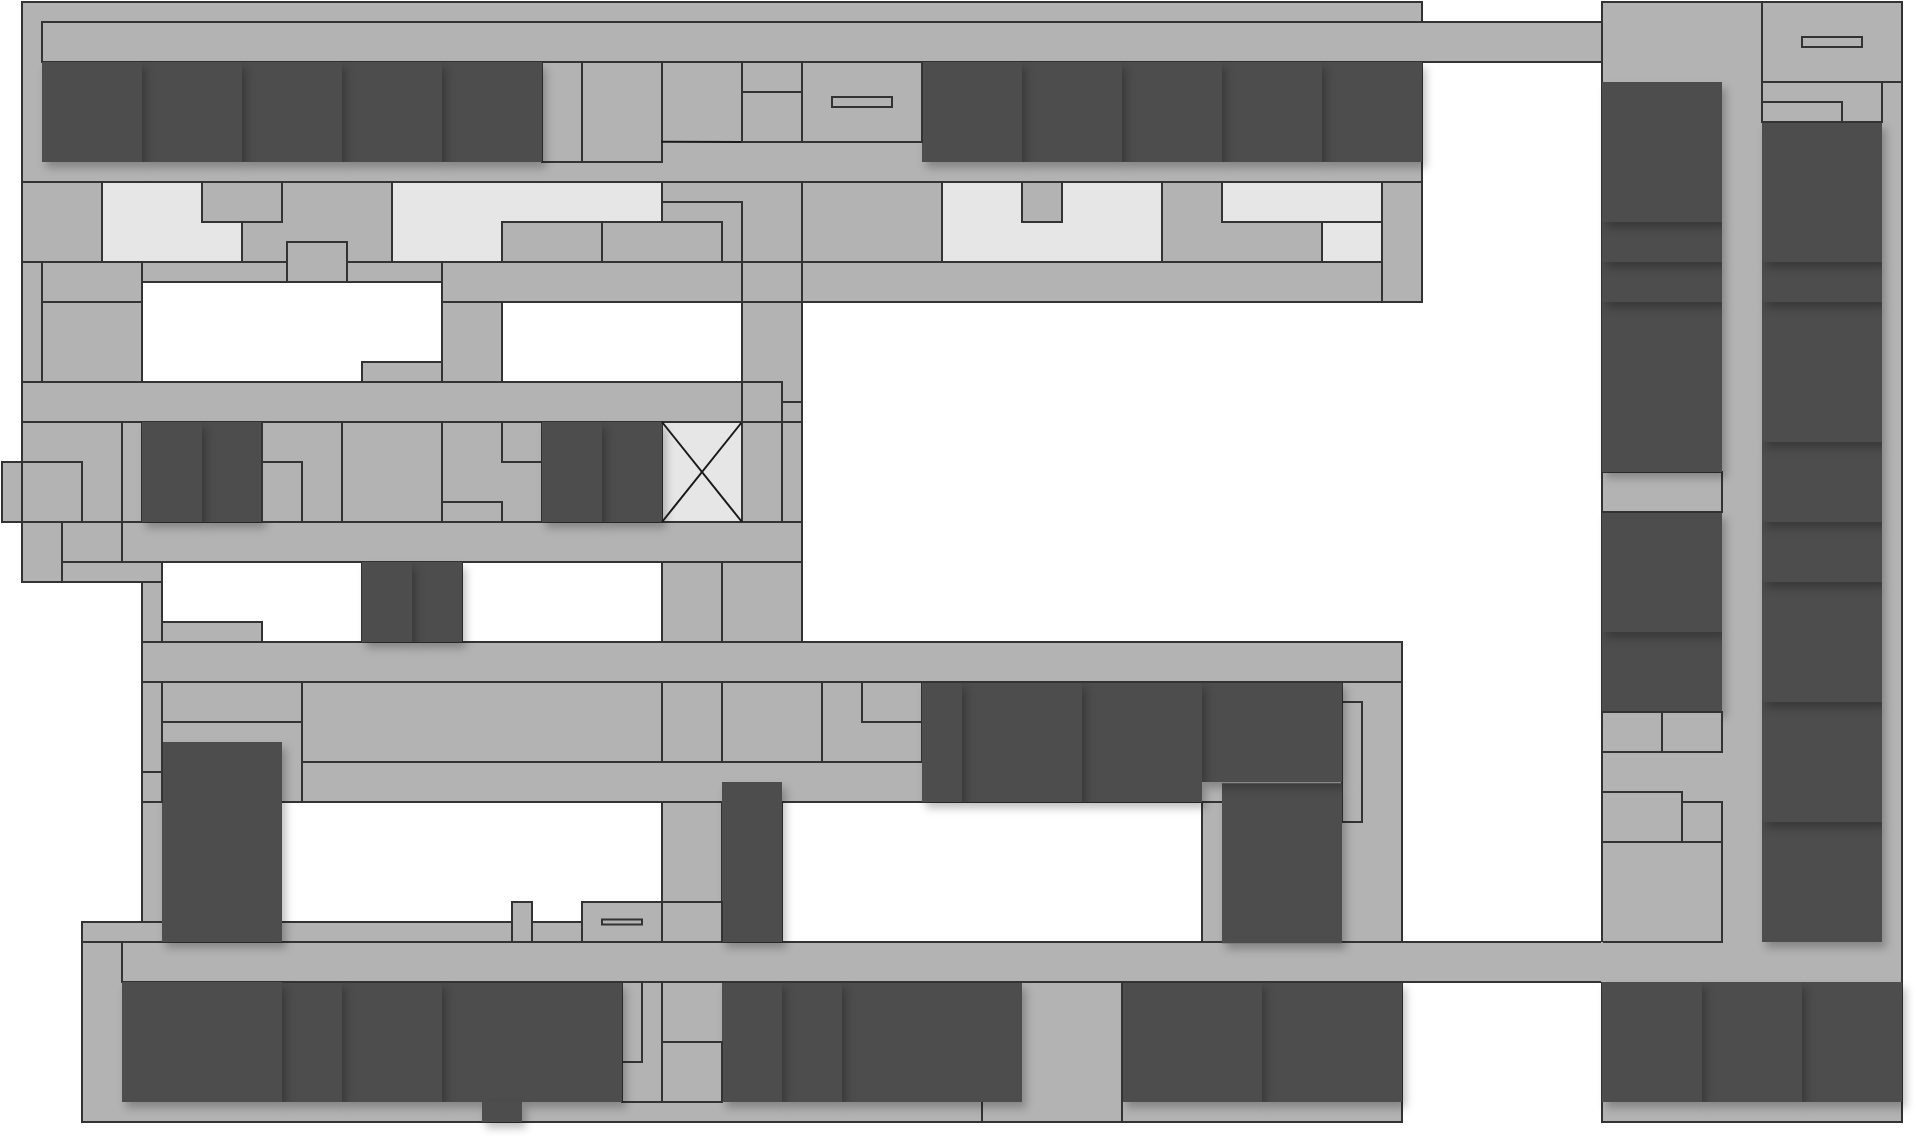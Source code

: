 <mxfile>
    <diagram name="Page-1" id="YVVdXwciX_kCXgLM4vlG">
        <mxGraphModel dx="1302" dy="315" grid="1" gridSize="10" guides="1" tooltips="1" connect="1" arrows="1" fold="1" page="1" pageScale="1" pageWidth="850" pageHeight="1100" background="#ffffff" math="0" shadow="0">
            <root>
                <mxCell id="0"/>
                <mxCell id="1" parent="0"/>
                <mxCell id="36" value="" style="rounded=0;whiteSpace=wrap;html=1;strokeColor=#333333;fillColor=#B3B3B3;" vertex="1" parent="1">
                    <mxGeometry x="160" y="750" width="100" height="130" as="geometry"/>
                </mxCell>
                <mxCell id="23" value="" style="rounded=0;whiteSpace=wrap;html=1;strokeColor=#333333;fillColor=#B3B3B3;" vertex="1" parent="1">
                    <mxGeometry x="-370" y="810" width="60" height="61.25" as="geometry"/>
                </mxCell>
                <mxCell id="3TpX2DsgrMbCzZT64vuU-1" value="" style="rounded=0;whiteSpace=wrap;html=1;strokeColor=#333333;fillColor=#B3B3B3;" parent="1" vertex="1">
                    <mxGeometry x="360" y="410" width="150" height="560" as="geometry"/>
                </mxCell>
                <mxCell id="3TpX2DsgrMbCzZT64vuU-4" value="" style="rounded=0;whiteSpace=wrap;html=1;fillColor=#4D4D4D;strokeColor=none;shadow=1;" parent="1" vertex="1">
                    <mxGeometry x="360" y="725" width="60" height="40" as="geometry"/>
                </mxCell>
                <mxCell id="3TpX2DsgrMbCzZT64vuU-5" value="" style="rounded=0;whiteSpace=wrap;html=1;fillColor=#4D4D4D;strokeColor=none;shadow=1;" parent="1" vertex="1">
                    <mxGeometry x="440" y="820" width="60" height="60" as="geometry"/>
                </mxCell>
                <mxCell id="3TpX2DsgrMbCzZT64vuU-7" value="" style="rounded=0;whiteSpace=wrap;html=1;strokeColor=#333333;fillColor=#B3B3B3;" parent="1" vertex="1">
                    <mxGeometry x="360" y="830" width="60" height="50" as="geometry"/>
                </mxCell>
                <mxCell id="3TpX2DsgrMbCzZT64vuU-8" value="" style="rounded=0;whiteSpace=wrap;html=1;strokeColor=#333333;fillColor=#B3B3B3;" parent="1" vertex="1">
                    <mxGeometry x="360" y="805" width="40" height="25" as="geometry"/>
                </mxCell>
                <mxCell id="3TpX2DsgrMbCzZT64vuU-9" value="" style="rounded=0;whiteSpace=wrap;html=1;strokeColor=#333333;fillColor=#B3B3B3;" parent="1" vertex="1">
                    <mxGeometry x="400" y="810" width="20" height="20" as="geometry"/>
                </mxCell>
                <mxCell id="3TpX2DsgrMbCzZT64vuU-11" value="" style="rounded=0;whiteSpace=wrap;html=1;fillColor=#4D4D4D;strokeColor=none;shadow=1;" parent="1" vertex="1">
                    <mxGeometry x="440" y="760" width="60" height="60" as="geometry"/>
                </mxCell>
                <mxCell id="3TpX2DsgrMbCzZT64vuU-12" value="" style="rounded=0;whiteSpace=wrap;html=1;strokeColor=#333333;fillColor=#B3B3B3;" parent="1" vertex="1">
                    <mxGeometry x="360" y="765" width="30" height="20" as="geometry"/>
                </mxCell>
                <mxCell id="3TpX2DsgrMbCzZT64vuU-13" value="" style="rounded=0;whiteSpace=wrap;html=1;strokeColor=#333333;fillColor=#B3B3B3;" parent="1" vertex="1">
                    <mxGeometry x="390" y="765" width="30" height="20" as="geometry"/>
                </mxCell>
                <mxCell id="3TpX2DsgrMbCzZT64vuU-14" value="" style="rounded=0;whiteSpace=wrap;html=1;fillColor=#4D4D4D;strokeColor=none;shadow=1;" parent="1" vertex="1">
                    <mxGeometry x="440" y="700" width="60" height="60" as="geometry"/>
                </mxCell>
                <mxCell id="3TpX2DsgrMbCzZT64vuU-15" value="" style="rounded=0;whiteSpace=wrap;html=1;fillColor=#4D4D4D;strokeColor=none;shadow=1;" parent="1" vertex="1">
                    <mxGeometry x="360" y="665" width="60" height="60" as="geometry"/>
                </mxCell>
                <mxCell id="3TpX2DsgrMbCzZT64vuU-17" value="" style="rounded=0;whiteSpace=wrap;html=1;fillColor=#4D4D4D;strokeColor=none;shadow=1;" parent="1" vertex="1">
                    <mxGeometry x="440" y="670" width="60" height="30" as="geometry"/>
                </mxCell>
                <mxCell id="3TpX2DsgrMbCzZT64vuU-19" value="" style="rounded=0;whiteSpace=wrap;html=1;strokeColor=#333333;fillColor=#B3B3B3;" parent="1" vertex="1">
                    <mxGeometry x="360" y="645" width="60" height="20" as="geometry"/>
                </mxCell>
                <mxCell id="3TpX2DsgrMbCzZT64vuU-20" value="" style="rounded=0;whiteSpace=wrap;html=1;fillColor=#4D4D4D;strokeColor=none;shadow=1;" parent="1" vertex="1">
                    <mxGeometry x="440" y="630" width="60" height="40" as="geometry"/>
                </mxCell>
                <mxCell id="3TpX2DsgrMbCzZT64vuU-21" value="" style="rounded=0;whiteSpace=wrap;html=1;fillColor=#4D4D4D;strokeColor=none;shadow=1;" parent="1" vertex="1">
                    <mxGeometry x="360" y="560" width="60" height="85" as="geometry"/>
                </mxCell>
                <mxCell id="3TpX2DsgrMbCzZT64vuU-23" value="" style="rounded=0;whiteSpace=wrap;html=1;fillColor=#4D4D4D;strokeColor=none;shadow=1;" parent="1" vertex="1">
                    <mxGeometry x="360" y="540" width="60" height="20" as="geometry"/>
                </mxCell>
                <mxCell id="3TpX2DsgrMbCzZT64vuU-25" value="" style="rounded=0;whiteSpace=wrap;html=1;fillColor=#4D4D4D;strokeColor=none;shadow=1;" parent="1" vertex="1">
                    <mxGeometry x="360" y="520" width="60" height="20" as="geometry"/>
                </mxCell>
                <mxCell id="3TpX2DsgrMbCzZT64vuU-26" value="" style="rounded=0;whiteSpace=wrap;html=1;fillColor=#4D4D4D;strokeColor=none;shadow=1;direction=south;" parent="1" vertex="1">
                    <mxGeometry x="440" y="560" width="60" height="70" as="geometry"/>
                </mxCell>
                <mxCell id="3TpX2DsgrMbCzZT64vuU-24" value="" style="rounded=0;whiteSpace=wrap;html=1;fillColor=#4D4D4D;strokeColor=none;shadow=1;" parent="1" vertex="1">
                    <mxGeometry x="440" y="540" width="60" height="20" as="geometry"/>
                </mxCell>
                <mxCell id="3TpX2DsgrMbCzZT64vuU-27" value="" style="rounded=0;whiteSpace=wrap;html=1;fillColor=#4D4D4D;strokeColor=none;shadow=1;" parent="1" vertex="1">
                    <mxGeometry x="440" y="470" width="60" height="70" as="geometry"/>
                </mxCell>
                <mxCell id="3TpX2DsgrMbCzZT64vuU-28" value="" style="rounded=0;whiteSpace=wrap;html=1;fillColor=#4D4D4D;strokeColor=none;shadow=1;" parent="1" vertex="1">
                    <mxGeometry x="360" y="450" width="60" height="70" as="geometry"/>
                </mxCell>
                <mxCell id="3TpX2DsgrMbCzZT64vuU-29" value="" style="rounded=0;whiteSpace=wrap;html=1;strokeColor=#333333;fillColor=#B3B3B3;" parent="1" vertex="1">
                    <mxGeometry x="440" y="450" width="60" height="20" as="geometry"/>
                </mxCell>
                <mxCell id="3TpX2DsgrMbCzZT64vuU-30" value="" style="rounded=0;whiteSpace=wrap;html=1;strokeColor=#333333;fillColor=#B3B3B3;" parent="1" vertex="1">
                    <mxGeometry x="440" y="410" width="70" height="40" as="geometry"/>
                </mxCell>
                <mxCell id="3TpX2DsgrMbCzZT64vuU-31" value="" style="rounded=0;whiteSpace=wrap;html=1;strokeColor=#333333;fillColor=#B3B3B3;glass=0;" parent="1" vertex="1">
                    <mxGeometry x="460" y="427.5" width="30" height="5" as="geometry"/>
                </mxCell>
                <mxCell id="3TpX2DsgrMbCzZT64vuU-54" value="" style="rounded=0;whiteSpace=wrap;html=1;strokeColor=#333333;fillColor=#B3B3B3;" parent="1" vertex="1">
                    <mxGeometry x="-110" y="500" width="70" height="15" as="geometry"/>
                </mxCell>
                <mxCell id="3TpX2DsgrMbCzZT64vuU-57" value="" style="rounded=0;whiteSpace=wrap;html=1;strokeColor=#333333;fillColor=#B3B3B3;" parent="1" vertex="1">
                    <mxGeometry x="-70" y="515" width="30" height="155" as="geometry"/>
                </mxCell>
                <mxCell id="3TpX2DsgrMbCzZT64vuU-59" value="" style="rounded=0;whiteSpace=wrap;html=1;strokeColor=#333333;fillColor=#B3B3B3;" parent="1" vertex="1">
                    <mxGeometry x="440" y="460" width="40" height="10" as="geometry"/>
                </mxCell>
                <mxCell id="3TpX2DsgrMbCzZT64vuU-60" value="" style="rounded=0;whiteSpace=wrap;html=1;strokeColor=#333333;fillColor=#B3B3B3;" parent="1" vertex="1">
                    <mxGeometry x="120" y="900" width="140" height="70" as="geometry"/>
                </mxCell>
                <mxCell id="3TpX2DsgrMbCzZT64vuU-61" value="" style="rounded=0;whiteSpace=wrap;html=1;fillColor=#4D4D4D;strokeColor=none;shadow=1;" parent="1" vertex="1">
                    <mxGeometry x="190" y="900" width="70" height="60" as="geometry"/>
                </mxCell>
                <mxCell id="3TpX2DsgrMbCzZT64vuU-62" value="" style="rounded=0;whiteSpace=wrap;html=1;fillColor=#4D4D4D;strokeColor=none;shadow=1;" parent="1" vertex="1">
                    <mxGeometry x="120" y="900" width="70" height="60" as="geometry"/>
                </mxCell>
                <mxCell id="3TpX2DsgrMbCzZT64vuU-63" value="" style="rounded=0;whiteSpace=wrap;html=1;strokeColor=#333333;fillColor=#B3B3B3;" parent="1" vertex="1">
                    <mxGeometry x="50" y="900" width="70" height="70" as="geometry"/>
                </mxCell>
                <mxCell id="3TpX2DsgrMbCzZT64vuU-64" value="" style="rounded=0;whiteSpace=wrap;html=1;strokeColor=#333333;fillColor=#B3B3B3;" parent="1" vertex="1">
                    <mxGeometry x="-400" y="880" width="450" height="90" as="geometry"/>
                </mxCell>
                <mxCell id="3TpX2DsgrMbCzZT64vuU-65" value="" style="rounded=0;whiteSpace=wrap;html=1;fillColor=#4D4D4D;strokeColor=none;shadow=1;" parent="1" vertex="1">
                    <mxGeometry x="-20" y="900" width="90" height="60" as="geometry"/>
                </mxCell>
                <mxCell id="3TpX2DsgrMbCzZT64vuU-66" value="" style="rounded=0;whiteSpace=wrap;html=1;fillColor=#4D4D4D;strokeColor=none;shadow=1;" parent="1" vertex="1">
                    <mxGeometry x="-50" y="900" width="30" height="60" as="geometry"/>
                </mxCell>
                <mxCell id="3TpX2DsgrMbCzZT64vuU-67" value="" style="rounded=0;whiteSpace=wrap;html=1;fillColor=#4D4D4D;strokeColor=none;shadow=1;" parent="1" vertex="1">
                    <mxGeometry x="-80" y="900" width="30" height="60" as="geometry"/>
                </mxCell>
                <mxCell id="3TpX2DsgrMbCzZT64vuU-69" value="" style="rounded=0;whiteSpace=wrap;html=1;strokeColor=#333333;fillColor=#B3B3B3;" parent="1" vertex="1">
                    <mxGeometry x="-130" y="900" width="20" height="60" as="geometry"/>
                </mxCell>
                <mxCell id="3TpX2DsgrMbCzZT64vuU-70" value="" style="rounded=0;whiteSpace=wrap;html=1;strokeColor=#333333;fillColor=#B3B3B3;" parent="1" vertex="1">
                    <mxGeometry x="-130" y="900" width="10" height="40" as="geometry"/>
                </mxCell>
                <mxCell id="3TpX2DsgrMbCzZT64vuU-77" value="" style="rounded=0;whiteSpace=wrap;html=1;fillColor=#4D4D4D;strokeColor=none;shadow=1;" parent="1" vertex="1">
                    <mxGeometry x="-220" y="900" width="90" height="60" as="geometry"/>
                </mxCell>
                <mxCell id="3TpX2DsgrMbCzZT64vuU-78" value="" style="rounded=0;whiteSpace=wrap;html=1;fillColor=#4D4D4D;strokeColor=none;shadow=1;" parent="1" vertex="1">
                    <mxGeometry x="-270" y="900" width="50" height="60" as="geometry"/>
                </mxCell>
                <mxCell id="3TpX2DsgrMbCzZT64vuU-79" value="" style="rounded=0;whiteSpace=wrap;html=1;fillColor=#4D4D4D;strokeColor=none;shadow=1;" parent="1" vertex="1">
                    <mxGeometry x="-300" y="900" width="30" height="60" as="geometry"/>
                </mxCell>
                <mxCell id="3TpX2DsgrMbCzZT64vuU-58" value="" style="rounded=0;whiteSpace=wrap;html=1;strokeColor=#333333;fillColor=#B3B3B3;" parent="1" vertex="1">
                    <mxGeometry x="-380" y="880" width="740" height="20" as="geometry"/>
                </mxCell>
                <mxCell id="3TpX2DsgrMbCzZT64vuU-81" value="" style="endArrow=none;html=1;rounded=0;entryX=1;entryY=0;entryDx=0;entryDy=0;exitX=1;exitY=1;exitDx=0;exitDy=0;strokeColor=#B3B3B3;" parent="1" source="3TpX2DsgrMbCzZT64vuU-58" target="3TpX2DsgrMbCzZT64vuU-58" edge="1">
                    <mxGeometry width="50" height="50" relative="1" as="geometry">
                        <mxPoint x="290" y="960" as="sourcePoint"/>
                        <mxPoint x="340" y="910" as="targetPoint"/>
                    </mxGeometry>
                </mxCell>
                <mxCell id="3TpX2DsgrMbCzZT64vuU-84" value="" style="rounded=0;whiteSpace=wrap;html=1;strokeColor=#333333;fillColor=#B3B3B3;" parent="1" vertex="1">
                    <mxGeometry x="230" y="760" width="10" height="60" as="geometry"/>
                </mxCell>
                <mxCell id="3TpX2DsgrMbCzZT64vuU-85" value="" style="rounded=0;whiteSpace=wrap;html=1;strokeColor=#333333;fillColor=#B3B3B3;" parent="1" vertex="1">
                    <mxGeometry x="-110" y="690" width="30" height="190" as="geometry"/>
                </mxCell>
                <mxCell id="3TpX2DsgrMbCzZT64vuU-87" value="" style="rounded=0;whiteSpace=wrap;html=1;strokeColor=#333333;fillColor=#B3B3B3;" parent="1" vertex="1">
                    <mxGeometry x="-400" y="870" width="250" height="10" as="geometry"/>
                </mxCell>
                <mxCell id="3TpX2DsgrMbCzZT64vuU-88" value="" style="rounded=0;whiteSpace=wrap;html=1;strokeColor=#333333;fillColor=#B3B3B3;" parent="1" vertex="1">
                    <mxGeometry x="-150" y="860" width="40" height="20" as="geometry"/>
                </mxCell>
                <mxCell id="3TpX2DsgrMbCzZT64vuU-89" value="" style="rounded=0;whiteSpace=wrap;html=1;strokeColor=#333333;fillColor=#B3B3B3;" parent="1" vertex="1">
                    <mxGeometry x="-185" y="860" width="10" height="20" as="geometry"/>
                </mxCell>
                <mxCell id="3TpX2DsgrMbCzZT64vuU-91" value="" style="rounded=0;whiteSpace=wrap;html=1;strokeColor=#333333;fillColor=#B3B3B3;" parent="1" vertex="1">
                    <mxGeometry x="-360" y="770" width="70" height="40" as="geometry"/>
                </mxCell>
                <mxCell id="3TpX2DsgrMbCzZT64vuU-90" value="" style="rounded=0;whiteSpace=wrap;html=1;fillColor=#4D4D4D;strokeColor=none;shadow=1;" parent="1" vertex="1">
                    <mxGeometry x="-360" y="780" width="60" height="100" as="geometry"/>
                </mxCell>
                <mxCell id="3TpX2DsgrMbCzZT64vuU-92" value="" style="rounded=0;whiteSpace=wrap;html=1;strokeColor=#333333;fillColor=#B3B3B3;" parent="1" vertex="1">
                    <mxGeometry x="-80" y="810" width="30" height="70" as="geometry"/>
                </mxCell>
                <mxCell id="3TpX2DsgrMbCzZT64vuU-93" value="" style="rounded=0;whiteSpace=wrap;html=1;strokeColor=#333333;fillColor=#B3B3B3;" parent="1" vertex="1">
                    <mxGeometry x="-290" y="790" width="520" height="20" as="geometry"/>
                </mxCell>
                <mxCell id="3TpX2DsgrMbCzZT64vuU-83" value="" style="rounded=0;whiteSpace=wrap;html=1;fillColor=#4D4D4D;strokeColor=none;shadow=1;" parent="1" vertex="1">
                    <mxGeometry x="170" y="800.63" width="60" height="80" as="geometry"/>
                </mxCell>
                <mxCell id="3TpX2DsgrMbCzZT64vuU-94" value="" style="rounded=0;whiteSpace=wrap;html=1;strokeColor=#333333;fillColor=#B3B3B3;" parent="1" vertex="1">
                    <mxGeometry x="-410" y="670" width="370" height="20" as="geometry"/>
                </mxCell>
                <mxCell id="3TpX2DsgrMbCzZT64vuU-95" value="" style="rounded=0;whiteSpace=wrap;html=1;strokeColor=#333333;fillColor=#B3B3B3;" parent="1" vertex="1">
                    <mxGeometry x="20" y="750" width="210" height="40" as="geometry"/>
                </mxCell>
                <mxCell id="3TpX2DsgrMbCzZT64vuU-96" value="" style="rounded=0;whiteSpace=wrap;html=1;strokeColor=#333333;fillColor=#B3B3B3;" parent="1" vertex="1">
                    <mxGeometry x="-370" y="620" width="60" height="50" as="geometry"/>
                </mxCell>
                <mxCell id="3TpX2DsgrMbCzZT64vuU-97" value="" style="rounded=0;whiteSpace=wrap;html=1;strokeColor=#333333;fillColor=#B3B3B3;" parent="1" vertex="1">
                    <mxGeometry x="-380" y="620" width="10" height="50" as="geometry"/>
                </mxCell>
                <mxCell id="3TpX2DsgrMbCzZT64vuU-98" value="" style="rounded=0;whiteSpace=wrap;html=1;strokeColor=#333333;fillColor=#B3B3B3;" parent="1" vertex="1">
                    <mxGeometry x="-260" y="690" width="50" height="50" as="geometry"/>
                </mxCell>
                <mxCell id="3TpX2DsgrMbCzZT64vuU-99" value="" style="rounded=0;whiteSpace=wrap;html=1;strokeColor=#333333;fillColor=#B3B3B3;" parent="1" vertex="1">
                    <mxGeometry x="-170" y="620" width="100" height="50" as="geometry"/>
                </mxCell>
                <mxCell id="3TpX2DsgrMbCzZT64vuU-100" value="" style="rounded=0;whiteSpace=wrap;html=1;strokeColor=#333333;fillColor=#E6E6E6;" parent="1" vertex="1">
                    <mxGeometry x="-110" y="620" width="40" height="50" as="geometry"/>
                </mxCell>
                <mxCell id="14" value="" style="group" parent="1" vertex="1" connectable="0">
                    <mxGeometry x="-430" y="410" width="790" height="90" as="geometry"/>
                </mxCell>
                <mxCell id="3TpX2DsgrMbCzZT64vuU-35" value="" style="rounded=0;whiteSpace=wrap;html=1;strokeColor=#333333;fillColor=#B3B3B3;" parent="14" vertex="1">
                    <mxGeometry width="700" height="90" as="geometry"/>
                </mxCell>
                <mxCell id="3TpX2DsgrMbCzZT64vuU-33" value="" style="rounded=0;whiteSpace=wrap;html=1;strokeColor=#333333;fillColor=#B3B3B3;" parent="14" vertex="1">
                    <mxGeometry x="10" y="10" width="780" height="20" as="geometry"/>
                </mxCell>
                <mxCell id="3TpX2DsgrMbCzZT64vuU-36" value="" style="rounded=0;whiteSpace=wrap;html=1;fillColor=#4D4D4D;strokeColor=none;shadow=1;" parent="14" vertex="1">
                    <mxGeometry x="650" y="30" width="50" height="50" as="geometry"/>
                </mxCell>
                <mxCell id="3TpX2DsgrMbCzZT64vuU-37" value="" style="rounded=0;whiteSpace=wrap;html=1;fillColor=#4D4D4D;strokeColor=none;shadow=1;" parent="14" vertex="1">
                    <mxGeometry x="600" y="30" width="50" height="50" as="geometry"/>
                </mxCell>
                <mxCell id="3TpX2DsgrMbCzZT64vuU-38" value="" style="rounded=0;whiteSpace=wrap;html=1;fillColor=#4D4D4D;strokeColor=none;shadow=1;" parent="14" vertex="1">
                    <mxGeometry x="550" y="30" width="50" height="50" as="geometry"/>
                </mxCell>
                <mxCell id="3TpX2DsgrMbCzZT64vuU-39" value="" style="rounded=0;whiteSpace=wrap;html=1;fillColor=#4D4D4D;strokeColor=none;shadow=1;" parent="14" vertex="1">
                    <mxGeometry x="500" y="30" width="50" height="50" as="geometry"/>
                </mxCell>
                <mxCell id="3TpX2DsgrMbCzZT64vuU-40" value="" style="rounded=0;whiteSpace=wrap;html=1;fillColor=#4D4D4D;strokeColor=none;shadow=1;" parent="14" vertex="1">
                    <mxGeometry x="450" y="30" width="50" height="50" as="geometry"/>
                </mxCell>
                <mxCell id="3TpX2DsgrMbCzZT64vuU-41" value="" style="rounded=0;whiteSpace=wrap;html=1;strokeColor=#333333;fillColor=#B3B3B3;" parent="14" vertex="1">
                    <mxGeometry x="360" y="30" width="90" height="40" as="geometry"/>
                </mxCell>
                <mxCell id="3TpX2DsgrMbCzZT64vuU-43" value="" style="rounded=0;whiteSpace=wrap;html=1;strokeColor=#333333;fillColor=#B3B3B3;" parent="14" vertex="1">
                    <mxGeometry x="390" y="30" width="60" height="40" as="geometry"/>
                </mxCell>
                <mxCell id="3TpX2DsgrMbCzZT64vuU-45" value="" style="rounded=0;whiteSpace=wrap;html=1;strokeColor=#333333;fillColor=#B3B3B3;" parent="14" vertex="1">
                    <mxGeometry x="260" y="30" width="60" height="50" as="geometry"/>
                </mxCell>
                <mxCell id="3TpX2DsgrMbCzZT64vuU-46" value="" style="endArrow=none;html=1;rounded=0;exitX=0.993;exitY=0.798;exitDx=0;exitDy=0;exitPerimeter=0;strokeColor=#1A1A1A;" parent="14" source="3TpX2DsgrMbCzZT64vuU-45" edge="1">
                    <mxGeometry width="50" height="50" relative="1" as="geometry">
                        <mxPoint x="310" y="120" as="sourcePoint"/>
                        <mxPoint x="360" y="70" as="targetPoint"/>
                    </mxGeometry>
                </mxCell>
                <mxCell id="3TpX2DsgrMbCzZT64vuU-47" value="" style="rounded=0;whiteSpace=wrap;html=1;strokeColor=#333333;fillColor=#B3B3B3;" parent="14" vertex="1">
                    <mxGeometry x="260" y="30" width="20" height="50" as="geometry"/>
                </mxCell>
                <mxCell id="3TpX2DsgrMbCzZT64vuU-48" value="" style="rounded=0;whiteSpace=wrap;html=1;fillColor=#4D4D4D;strokeColor=none;shadow=1;" parent="14" vertex="1">
                    <mxGeometry x="210" y="30" width="50" height="50" as="geometry"/>
                </mxCell>
                <mxCell id="3TpX2DsgrMbCzZT64vuU-49" value="" style="rounded=0;whiteSpace=wrap;html=1;fillColor=#4D4D4D;strokeColor=none;shadow=1;" parent="14" vertex="1">
                    <mxGeometry x="160" y="30" width="50" height="50" as="geometry"/>
                </mxCell>
                <mxCell id="3TpX2DsgrMbCzZT64vuU-50" value="" style="rounded=0;whiteSpace=wrap;html=1;fillColor=#4D4D4D;strokeColor=none;shadow=1;" parent="14" vertex="1">
                    <mxGeometry x="110" y="30" width="50" height="50" as="geometry"/>
                </mxCell>
                <mxCell id="3TpX2DsgrMbCzZT64vuU-51" value="" style="rounded=0;whiteSpace=wrap;html=1;fillColor=#4D4D4D;strokeColor=none;shadow=1;" parent="14" vertex="1">
                    <mxGeometry x="60" y="30" width="50" height="50" as="geometry"/>
                </mxCell>
                <mxCell id="3TpX2DsgrMbCzZT64vuU-52" value="" style="rounded=0;whiteSpace=wrap;html=1;fillColor=#4D4D4D;strokeColor=none;shadow=1;" parent="14" vertex="1">
                    <mxGeometry x="10" y="30" width="50" height="50" as="geometry"/>
                </mxCell>
                <mxCell id="3TpX2DsgrMbCzZT64vuU-55" value="" style="rounded=0;whiteSpace=wrap;html=1;strokeColor=#333333;fillColor=#B3B3B3;" parent="14" vertex="1">
                    <mxGeometry x="360" y="45" width="30" height="25" as="geometry"/>
                </mxCell>
                <mxCell id="10" value="" style="rounded=0;whiteSpace=wrap;html=1;strokeColor=#333333;fillColor=#B3B3B3;glass=0;" parent="14" vertex="1">
                    <mxGeometry x="405" y="47.5" width="30" height="5" as="geometry"/>
                </mxCell>
                <mxCell id="17" value="" style="rounded=0;whiteSpace=wrap;html=1;fillColor=#4D4D4D;strokeColor=none;shadow=1;" vertex="1" parent="1">
                    <mxGeometry x="460" y="900" width="50" height="60" as="geometry"/>
                </mxCell>
                <mxCell id="16" value="" style="rounded=0;whiteSpace=wrap;html=1;fillColor=#4D4D4D;strokeColor=none;shadow=1;" vertex="1" parent="1">
                    <mxGeometry x="410" y="900" width="50" height="60" as="geometry"/>
                </mxCell>
                <mxCell id="15" value="" style="rounded=0;whiteSpace=wrap;html=1;fillColor=#4D4D4D;strokeColor=none;shadow=1;" vertex="1" parent="1">
                    <mxGeometry x="360" y="900" width="50" height="60" as="geometry"/>
                </mxCell>
                <mxCell id="18" value="" style="rounded=0;whiteSpace=wrap;html=1;strokeColor=#333333;fillColor=#B3B3B3;" vertex="1" parent="1">
                    <mxGeometry x="-110" y="930" width="30" height="30" as="geometry"/>
                </mxCell>
                <mxCell id="19" value="" style="rounded=0;whiteSpace=wrap;html=1;fillColor=#4D4D4D;strokeColor=none;shadow=1;" vertex="1" parent="1">
                    <mxGeometry x="-380" y="900" width="80" height="60" as="geometry"/>
                </mxCell>
                <mxCell id="20" value="" style="rounded=0;whiteSpace=wrap;html=1;fillColor=#4D4D4D;strokeColor=none;shadow=1;" vertex="1" parent="1">
                    <mxGeometry x="-200" y="960" width="20" height="10" as="geometry"/>
                </mxCell>
                <mxCell id="21" value="" style="rounded=0;whiteSpace=wrap;html=1;strokeColor=#333333;fillColor=#B3B3B3;glass=0;" vertex="1" parent="1">
                    <mxGeometry x="-140" y="868.75" width="20" height="2.5" as="geometry"/>
                </mxCell>
                <mxCell id="24" value="" style="rounded=0;whiteSpace=wrap;html=1;strokeColor=#333333;fillColor=#B3B3B3;" vertex="1" parent="1">
                    <mxGeometry x="-370" y="795" width="10" height="15" as="geometry"/>
                </mxCell>
                <mxCell id="26" value="" style="rounded=0;whiteSpace=wrap;html=1;strokeColor=#333333;fillColor=#B3B3B3;" vertex="1" parent="1">
                    <mxGeometry x="-370" y="750" width="10" height="45" as="geometry"/>
                </mxCell>
                <mxCell id="27" value="" style="rounded=0;whiteSpace=wrap;html=1;strokeColor=#333333;fillColor=#B3B3B3;" vertex="1" parent="1">
                    <mxGeometry x="-290" y="750" width="180" height="40" as="geometry"/>
                </mxCell>
                <mxCell id="28" value="" style="rounded=0;whiteSpace=wrap;html=1;fillColor=#4D4D4D;strokeColor=none;shadow=1;" vertex="1" parent="1">
                    <mxGeometry x="-80" y="800" width="30" height="80" as="geometry"/>
                </mxCell>
                <mxCell id="29" value="" style="rounded=0;whiteSpace=wrap;html=1;strokeColor=#333333;fillColor=#B3B3B3;" vertex="1" parent="1">
                    <mxGeometry x="-110" y="860" width="30" height="20" as="geometry"/>
                </mxCell>
                <mxCell id="30" value="" style="rounded=0;whiteSpace=wrap;html=1;strokeColor=#333333;fillColor=#B3B3B3;" vertex="1" parent="1">
                    <mxGeometry x="-360" y="750" width="70" height="20" as="geometry"/>
                </mxCell>
                <mxCell id="31" value="" style="rounded=0;whiteSpace=wrap;html=1;strokeColor=#333333;fillColor=#B3B3B3;" vertex="1" parent="1">
                    <mxGeometry x="-80" y="750" width="50" height="40" as="geometry"/>
                </mxCell>
                <mxCell id="32" value="" style="rounded=0;whiteSpace=wrap;html=1;strokeColor=#333333;fillColor=#B3B3B3;" vertex="1" parent="1">
                    <mxGeometry x="-30" y="750" width="50" height="40" as="geometry"/>
                </mxCell>
                <mxCell id="33" value="" style="rounded=0;whiteSpace=wrap;html=1;strokeColor=#333333;fillColor=#B3B3B3;" vertex="1" parent="1">
                    <mxGeometry x="-10" y="750" width="30" height="20" as="geometry"/>
                </mxCell>
                <mxCell id="35" value="" style="rounded=0;whiteSpace=wrap;html=1;fillColor=#4D4D4D;strokeColor=none;shadow=1;" vertex="1" parent="1">
                    <mxGeometry x="160" y="750" width="70" height="50" as="geometry"/>
                </mxCell>
                <mxCell id="37" value="" style="rounded=0;whiteSpace=wrap;html=1;fillColor=#4D4D4D;strokeColor=none;shadow=1;" vertex="1" parent="1">
                    <mxGeometry x="100" y="750" width="60" height="60" as="geometry"/>
                </mxCell>
                <mxCell id="39" value="" style="rounded=0;whiteSpace=wrap;html=1;fillColor=#4D4D4D;strokeColor=none;shadow=1;" vertex="1" parent="1">
                    <mxGeometry x="40" y="750" width="60" height="60" as="geometry"/>
                </mxCell>
                <mxCell id="38" value="" style="rounded=0;whiteSpace=wrap;html=1;fillColor=#4D4D4D;strokeColor=none;shadow=1;" vertex="1" parent="1">
                    <mxGeometry x="20" y="750" width="20" height="60" as="geometry"/>
                </mxCell>
                <mxCell id="40" value="" style="rounded=0;whiteSpace=wrap;html=1;strokeColor=#333333;fillColor=#B3B3B3;" vertex="1" parent="1">
                    <mxGeometry x="-370" y="730" width="630" height="20" as="geometry"/>
                </mxCell>
                <mxCell id="41" value="" style="rounded=0;whiteSpace=wrap;html=1;strokeColor=#333333;fillColor=#B3B3B3;" vertex="1" parent="1">
                    <mxGeometry x="-80" y="690" width="40" height="40" as="geometry"/>
                </mxCell>
                <mxCell id="43" value="" style="rounded=0;whiteSpace=wrap;html=1;fillColor=#4D4D4D;strokeColor=none;shadow=1;" vertex="1" parent="1">
                    <mxGeometry x="-235" y="690" width="25" height="40" as="geometry"/>
                </mxCell>
                <mxCell id="47" value="" style="rounded=0;whiteSpace=wrap;html=1;fillColor=#4D4D4D;strokeColor=none;shadow=1;" vertex="1" parent="1">
                    <mxGeometry x="-260" y="690" width="25" height="40" as="geometry"/>
                </mxCell>
                <mxCell id="48" value="" style="rounded=0;whiteSpace=wrap;html=1;strokeColor=#333333;fillColor=#B3B3B3;direction=south;" vertex="1" parent="1">
                    <mxGeometry x="-360" y="720" width="50" height="10" as="geometry"/>
                </mxCell>
                <mxCell id="49" value="" style="rounded=0;whiteSpace=wrap;html=1;strokeColor=#333333;fillColor=#B3B3B3;" vertex="1" parent="1">
                    <mxGeometry x="-370" y="690" width="10" height="40" as="geometry"/>
                </mxCell>
                <mxCell id="51" value="" style="rounded=0;whiteSpace=wrap;html=1;strokeColor=#333333;fillColor=#B3B3B3;" vertex="1" parent="1">
                    <mxGeometry x="-430" y="670" width="20" height="30" as="geometry"/>
                </mxCell>
                <mxCell id="52" value="" style="rounded=0;whiteSpace=wrap;html=1;strokeColor=#333333;fillColor=#B3B3B3;" vertex="1" parent="1">
                    <mxGeometry x="-410" y="690" width="50" height="10" as="geometry"/>
                </mxCell>
                <mxCell id="54" value="" style="rounded=0;whiteSpace=wrap;html=1;strokeColor=#333333;fillColor=#B3B3B3;" vertex="1" parent="1">
                    <mxGeometry x="-430" y="500" width="680" height="40" as="geometry"/>
                </mxCell>
                <mxCell id="55" value="" style="rounded=0;whiteSpace=wrap;html=1;strokeColor=#333333;fillColor=#B3B3B3;" vertex="1" parent="1">
                    <mxGeometry x="250" y="500" width="20" height="60" as="geometry"/>
                </mxCell>
                <mxCell id="57" value="" style="rounded=0;whiteSpace=wrap;html=1;strokeColor=#333333;fillColor=#B3B3B3;" vertex="1" parent="1">
                    <mxGeometry x="-220" y="540" width="470" height="20" as="geometry"/>
                </mxCell>
                <mxCell id="58" value="" style="rounded=0;whiteSpace=wrap;html=1;strokeColor=#333333;fillColor=#E6E6E6;" vertex="1" parent="1">
                    <mxGeometry x="220" y="500" width="30" height="40" as="geometry"/>
                </mxCell>
                <mxCell id="59" value="" style="rounded=0;whiteSpace=wrap;html=1;strokeColor=#333333;fillColor=#E6E6E6;" vertex="1" parent="1">
                    <mxGeometry x="170" y="500" width="80" height="20" as="geometry"/>
                </mxCell>
                <mxCell id="60" value="" style="rounded=0;whiteSpace=wrap;html=1;strokeColor=#333333;fillColor=#E6E6E6;" vertex="1" parent="1">
                    <mxGeometry x="30" y="500" width="110" height="40" as="geometry"/>
                </mxCell>
                <mxCell id="61" value="" style="rounded=0;whiteSpace=wrap;html=1;strokeColor=#333333;fillColor=#B3B3B3;" vertex="1" parent="1">
                    <mxGeometry x="70" y="500" width="20" height="20" as="geometry"/>
                </mxCell>
                <mxCell id="65" value="" style="rounded=0;whiteSpace=wrap;html=1;strokeColor=#333333;fillColor=#B3B3B3;" vertex="1" parent="1">
                    <mxGeometry x="-40" y="500" width="70" height="40" as="geometry"/>
                </mxCell>
                <mxCell id="66" value="" style="rounded=0;whiteSpace=wrap;html=1;strokeColor=#333333;fillColor=#B3B3B3;" vertex="1" parent="1">
                    <mxGeometry x="-110" y="500" width="70" height="40" as="geometry"/>
                </mxCell>
                <mxCell id="68" value="" style="rounded=0;whiteSpace=wrap;html=1;strokeColor=#333333;fillColor=#B3B3B3;" vertex="1" parent="1">
                    <mxGeometry x="-110" y="510" width="40" height="30" as="geometry"/>
                </mxCell>
                <mxCell id="44" value="" style="rounded=0;whiteSpace=wrap;html=1;strokeColor=#333333;fillColor=#E6E6E6;" vertex="1" parent="1">
                    <mxGeometry x="-390" y="500" width="280" height="40" as="geometry"/>
                </mxCell>
                <mxCell id="67" value="" style="rounded=0;whiteSpace=wrap;html=1;strokeColor=#333333;fillColor=#B3B3B3;" vertex="1" parent="1">
                    <mxGeometry x="-140" y="520" width="60" height="20" as="geometry"/>
                </mxCell>
                <mxCell id="69" value="" style="rounded=0;whiteSpace=wrap;html=1;strokeColor=#333333;fillColor=#B3B3B3;" vertex="1" parent="1">
                    <mxGeometry x="-190" y="520" width="50" height="20" as="geometry"/>
                </mxCell>
                <mxCell id="70" value="" style="rounded=0;whiteSpace=wrap;html=1;strokeColor=#333333;fillColor=#B3B3B3;" vertex="1" parent="1">
                    <mxGeometry x="-320" y="500" width="75" height="40" as="geometry"/>
                </mxCell>
                <mxCell id="73" value="" style="rounded=0;whiteSpace=wrap;html=1;strokeColor=#333333;fillColor=#B3B3B3;" vertex="1" parent="1">
                    <mxGeometry x="-370" y="540" width="150" height="10" as="geometry"/>
                </mxCell>
                <mxCell id="71" value="" style="rounded=0;whiteSpace=wrap;html=1;strokeColor=#333333;fillColor=#B3B3B3;" vertex="1" parent="1">
                    <mxGeometry x="-297.5" y="530" width="30" height="20" as="geometry"/>
                </mxCell>
                <mxCell id="74" value="" style="rounded=0;whiteSpace=wrap;html=1;strokeColor=#333333;fillColor=#B3B3B3;" vertex="1" parent="1">
                    <mxGeometry x="-340" y="500" width="40" height="20" as="geometry"/>
                </mxCell>
                <mxCell id="75" value="" style="rounded=0;whiteSpace=wrap;html=1;strokeColor=#333333;fillColor=#B3B3B3;" vertex="1" parent="1">
                    <mxGeometry x="-420" y="540" width="50" height="20" as="geometry"/>
                </mxCell>
                <mxCell id="76" value="" style="rounded=0;whiteSpace=wrap;html=1;strokeColor=#333333;fillColor=#B3B3B3;" vertex="1" parent="1">
                    <mxGeometry x="-420" y="560" width="50" height="40" as="geometry"/>
                </mxCell>
                <mxCell id="77" value="" style="rounded=0;whiteSpace=wrap;html=1;strokeColor=#333333;fillColor=#B3B3B3;" vertex="1" parent="1">
                    <mxGeometry x="-260" y="590" width="40" height="10" as="geometry"/>
                </mxCell>
                <mxCell id="78" value="" style="rounded=0;whiteSpace=wrap;html=1;strokeColor=#333333;fillColor=#B3B3B3;" vertex="1" parent="1">
                    <mxGeometry x="-220" y="560" width="30" height="40" as="geometry"/>
                </mxCell>
                <mxCell id="79" value="" style="rounded=0;whiteSpace=wrap;html=1;strokeColor=#333333;fillColor=#B3B3B3;" vertex="1" parent="1">
                    <mxGeometry x="-430" y="600" width="360" height="20" as="geometry"/>
                </mxCell>
                <mxCell id="81" value="" style="rounded=0;whiteSpace=wrap;html=1;strokeColor=#333333;fillColor=#B3B3B3;" vertex="1" parent="1">
                    <mxGeometry x="-430" y="540" width="10" height="60" as="geometry"/>
                </mxCell>
                <mxCell id="82" value="" style="rounded=0;whiteSpace=wrap;html=1;strokeColor=#333333;fillColor=#B3B3B3;" vertex="1" parent="1">
                    <mxGeometry x="-430" y="620" width="50" height="50" as="geometry"/>
                </mxCell>
                <mxCell id="83" value="" style="rounded=0;whiteSpace=wrap;html=1;strokeColor=#333333;fillColor=#B3B3B3;" vertex="1" parent="1">
                    <mxGeometry x="-410" y="670" width="30" height="20" as="geometry"/>
                </mxCell>
                <mxCell id="84" value="" style="rounded=0;whiteSpace=wrap;html=1;strokeColor=#333333;fillColor=#B3B3B3;" vertex="1" parent="1">
                    <mxGeometry x="-440" y="640" width="10" height="30" as="geometry"/>
                </mxCell>
                <mxCell id="85" value="" style="rounded=0;whiteSpace=wrap;html=1;strokeColor=#333333;fillColor=#B3B3B3;" vertex="1" parent="1">
                    <mxGeometry x="-430" y="640" width="30" height="30" as="geometry"/>
                </mxCell>
                <mxCell id="87" value="" style="rounded=0;whiteSpace=wrap;html=1;fillColor=#4D4D4D;strokeColor=none;shadow=1;" vertex="1" parent="1">
                    <mxGeometry x="-340" y="620" width="30" height="50" as="geometry"/>
                </mxCell>
                <mxCell id="86" value="" style="rounded=0;whiteSpace=wrap;html=1;fillColor=#4D4D4D;strokeColor=none;shadow=1;" vertex="1" parent="1">
                    <mxGeometry x="-370" y="620" width="30" height="50" as="geometry"/>
                </mxCell>
                <mxCell id="89" value="" style="edgeStyle=none;html=1;" edge="1" parent="1" source="88" target="79">
                    <mxGeometry relative="1" as="geometry"/>
                </mxCell>
                <mxCell id="88" value="" style="rounded=0;whiteSpace=wrap;html=1;strokeColor=#333333;fillColor=#B3B3B3;" vertex="1" parent="1">
                    <mxGeometry x="-310" y="620" width="40" height="50" as="geometry"/>
                </mxCell>
                <mxCell id="90" value="" style="rounded=0;whiteSpace=wrap;html=1;strokeColor=#333333;fillColor=#B3B3B3;" vertex="1" parent="1">
                    <mxGeometry x="-310" y="640" width="20" height="30" as="geometry"/>
                </mxCell>
                <mxCell id="91" value="" style="rounded=0;whiteSpace=wrap;html=1;strokeColor=#333333;fillColor=#B3B3B3;" vertex="1" parent="1">
                    <mxGeometry x="-270" y="620" width="50" height="50" as="geometry"/>
                </mxCell>
                <mxCell id="92" value="" style="rounded=0;whiteSpace=wrap;html=1;strokeColor=#333333;fillColor=#B3B3B3;" vertex="1" parent="1">
                    <mxGeometry x="-220" y="620" width="50" height="50" as="geometry"/>
                </mxCell>
                <mxCell id="93" value="" style="rounded=0;whiteSpace=wrap;html=1;strokeColor=#333333;fillColor=#B3B3B3;" vertex="1" parent="1">
                    <mxGeometry x="-220" y="660" width="30" height="10" as="geometry"/>
                </mxCell>
                <mxCell id="94" value="" style="rounded=0;whiteSpace=wrap;html=1;strokeColor=#333333;fillColor=#B3B3B3;" vertex="1" parent="1">
                    <mxGeometry x="-190" y="620" width="20" height="20" as="geometry"/>
                </mxCell>
                <mxCell id="96" value="" style="rounded=0;whiteSpace=wrap;html=1;fillColor=#4D4D4D;strokeColor=none;shadow=1;" vertex="1" parent="1">
                    <mxGeometry x="-140" y="620" width="30" height="50" as="geometry"/>
                </mxCell>
                <mxCell id="95" value="" style="rounded=0;whiteSpace=wrap;html=1;fillColor=#4D4D4D;strokeColor=none;shadow=1;" vertex="1" parent="1">
                    <mxGeometry x="-170" y="620" width="30" height="50" as="geometry"/>
                </mxCell>
                <mxCell id="97" value="" style="endArrow=none;html=1;rounded=0;strokeColor=#1A1A1A;shadow=0;entryX=1;entryY=0;entryDx=0;entryDy=0;exitX=1;exitY=1;exitDx=0;exitDy=0;" edge="1" parent="1" source="3TpX2DsgrMbCzZT64vuU-100" target="96">
                    <mxGeometry width="50" height="50" relative="1" as="geometry">
                        <mxPoint x="-100" y="645" as="sourcePoint"/>
                        <mxPoint x="-100" y="625" as="targetPoint"/>
                    </mxGeometry>
                </mxCell>
                <mxCell id="98" value="" style="endArrow=none;html=1;rounded=0;strokeColor=#1A1A1A;shadow=0;entryX=1;entryY=1;entryDx=0;entryDy=0;exitX=0;exitY=1;exitDx=0;exitDy=0;" edge="1" parent="1" source="3TpX2DsgrMbCzZT64vuU-100" target="79">
                    <mxGeometry width="50" height="50" relative="1" as="geometry">
                        <mxPoint x="-75.14" y="640" as="sourcePoint"/>
                        <mxPoint x="-75.14" y="620" as="targetPoint"/>
                    </mxGeometry>
                </mxCell>
                <mxCell id="99" value="" style="rounded=0;whiteSpace=wrap;html=1;strokeColor=#333333;fillColor=#B3B3B3;" vertex="1" parent="1">
                    <mxGeometry x="-70" y="540" width="30" height="20" as="geometry"/>
                </mxCell>
                <mxCell id="100" value="" style="rounded=0;whiteSpace=wrap;html=1;strokeColor=#333333;fillColor=#B3B3B3;" vertex="1" parent="1">
                    <mxGeometry x="-70" y="610" width="30" height="10" as="geometry"/>
                </mxCell>
                <mxCell id="101" value="" style="rounded=0;whiteSpace=wrap;html=1;strokeColor=#333333;fillColor=#B3B3B3;" vertex="1" parent="1">
                    <mxGeometry x="-70" y="600" width="20" height="20" as="geometry"/>
                </mxCell>
                <mxCell id="102" value="" style="rounded=0;whiteSpace=wrap;html=1;strokeColor=#333333;fillColor=#B3B3B3;" vertex="1" parent="1">
                    <mxGeometry x="-50" y="620" width="10" height="50" as="geometry"/>
                </mxCell>
            </root>
        </mxGraphModel>
    </diagram>
</mxfile>